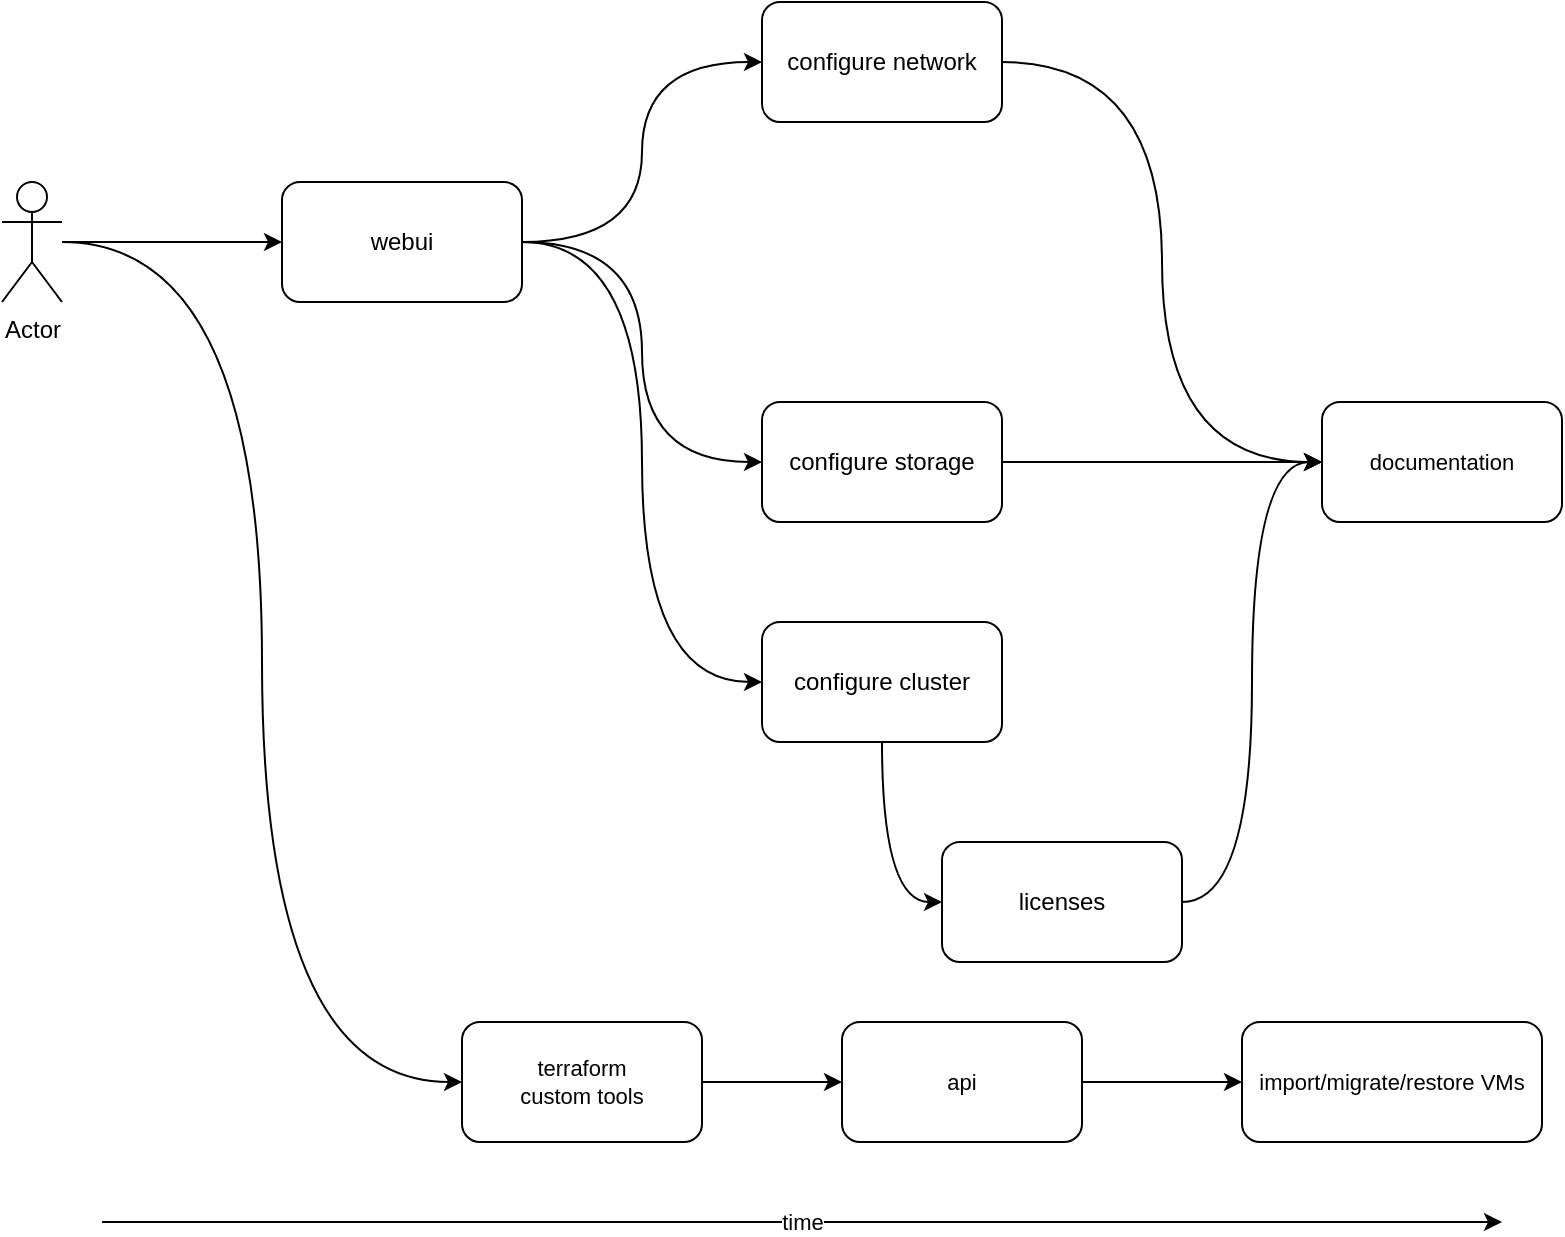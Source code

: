 <mxfile version="26.2.8">
  <diagram name="Page-1" id="UtJG24X-G9qoI7SqbQsM">
    <mxGraphModel dx="1428" dy="889" grid="1" gridSize="10" guides="1" tooltips="1" connect="1" arrows="1" fold="1" page="1" pageScale="1" pageWidth="850" pageHeight="1100" math="0" shadow="0">
      <root>
        <mxCell id="0" />
        <mxCell id="1" parent="0" />
        <mxCell id="PWvA_KgVML7pC1nfC60F-10" style="edgeStyle=orthogonalEdgeStyle;rounded=0;orthogonalLoop=1;jettySize=auto;html=1;entryX=0;entryY=0.5;entryDx=0;entryDy=0;curved=1;" edge="1" parent="1" source="PWvA_KgVML7pC1nfC60F-1" target="PWvA_KgVML7pC1nfC60F-2">
          <mxGeometry relative="1" as="geometry" />
        </mxCell>
        <mxCell id="PWvA_KgVML7pC1nfC60F-35" style="edgeStyle=orthogonalEdgeStyle;shape=connector;curved=1;rounded=0;orthogonalLoop=1;jettySize=auto;html=1;entryX=0;entryY=0.5;entryDx=0;entryDy=0;strokeColor=default;align=center;verticalAlign=middle;fontFamily=Helvetica;fontSize=11;fontColor=default;labelBackgroundColor=default;endArrow=classic;" edge="1" parent="1" source="PWvA_KgVML7pC1nfC60F-1" target="PWvA_KgVML7pC1nfC60F-32">
          <mxGeometry relative="1" as="geometry" />
        </mxCell>
        <mxCell id="PWvA_KgVML7pC1nfC60F-1" value="Actor" style="shape=umlActor;verticalLabelPosition=bottom;verticalAlign=top;html=1;outlineConnect=0;" vertex="1" parent="1">
          <mxGeometry x="40" y="380" width="30" height="60" as="geometry" />
        </mxCell>
        <mxCell id="PWvA_KgVML7pC1nfC60F-11" style="edgeStyle=orthogonalEdgeStyle;shape=connector;curved=1;rounded=0;orthogonalLoop=1;jettySize=auto;html=1;entryX=0;entryY=0.5;entryDx=0;entryDy=0;strokeColor=default;align=center;verticalAlign=middle;fontFamily=Helvetica;fontSize=11;fontColor=default;labelBackgroundColor=default;endArrow=classic;" edge="1" parent="1" source="PWvA_KgVML7pC1nfC60F-2" target="PWvA_KgVML7pC1nfC60F-3">
          <mxGeometry relative="1" as="geometry" />
        </mxCell>
        <mxCell id="PWvA_KgVML7pC1nfC60F-12" style="edgeStyle=orthogonalEdgeStyle;shape=connector;curved=1;rounded=0;orthogonalLoop=1;jettySize=auto;html=1;entryX=0;entryY=0.5;entryDx=0;entryDy=0;strokeColor=default;align=center;verticalAlign=middle;fontFamily=Helvetica;fontSize=11;fontColor=default;labelBackgroundColor=default;endArrow=classic;" edge="1" parent="1" source="PWvA_KgVML7pC1nfC60F-2" target="PWvA_KgVML7pC1nfC60F-4">
          <mxGeometry relative="1" as="geometry" />
        </mxCell>
        <mxCell id="PWvA_KgVML7pC1nfC60F-13" style="edgeStyle=orthogonalEdgeStyle;shape=connector;curved=1;rounded=0;orthogonalLoop=1;jettySize=auto;html=1;entryX=0;entryY=0.5;entryDx=0;entryDy=0;strokeColor=default;align=center;verticalAlign=middle;fontFamily=Helvetica;fontSize=11;fontColor=default;labelBackgroundColor=default;endArrow=classic;" edge="1" parent="1" source="PWvA_KgVML7pC1nfC60F-2" target="PWvA_KgVML7pC1nfC60F-5">
          <mxGeometry relative="1" as="geometry" />
        </mxCell>
        <mxCell id="PWvA_KgVML7pC1nfC60F-2" value="webui" style="rounded=1;whiteSpace=wrap;html=1;" vertex="1" parent="1">
          <mxGeometry x="180" y="380" width="120" height="60" as="geometry" />
        </mxCell>
        <mxCell id="PWvA_KgVML7pC1nfC60F-14" style="edgeStyle=orthogonalEdgeStyle;shape=connector;curved=1;rounded=0;orthogonalLoop=1;jettySize=auto;html=1;entryX=0;entryY=0.5;entryDx=0;entryDy=0;strokeColor=default;align=center;verticalAlign=middle;fontFamily=Helvetica;fontSize=11;fontColor=default;labelBackgroundColor=default;endArrow=classic;" edge="1" parent="1" source="PWvA_KgVML7pC1nfC60F-3" target="PWvA_KgVML7pC1nfC60F-17">
          <mxGeometry relative="1" as="geometry">
            <mxPoint x="570" y="320" as="targetPoint" />
          </mxGeometry>
        </mxCell>
        <mxCell id="PWvA_KgVML7pC1nfC60F-3" value="configure network" style="rounded=1;whiteSpace=wrap;html=1;" vertex="1" parent="1">
          <mxGeometry x="420" y="290" width="120" height="60" as="geometry" />
        </mxCell>
        <mxCell id="PWvA_KgVML7pC1nfC60F-19" style="edgeStyle=orthogonalEdgeStyle;shape=connector;curved=1;rounded=0;orthogonalLoop=1;jettySize=auto;html=1;strokeColor=default;align=center;verticalAlign=middle;fontFamily=Helvetica;fontSize=11;fontColor=default;labelBackgroundColor=default;endArrow=classic;entryX=0;entryY=0.5;entryDx=0;entryDy=0;" edge="1" parent="1" source="PWvA_KgVML7pC1nfC60F-4" target="PWvA_KgVML7pC1nfC60F-17">
          <mxGeometry relative="1" as="geometry">
            <mxPoint x="690" y="550" as="targetPoint" />
          </mxGeometry>
        </mxCell>
        <mxCell id="PWvA_KgVML7pC1nfC60F-4" value="configure storage" style="rounded=1;whiteSpace=wrap;html=1;" vertex="1" parent="1">
          <mxGeometry x="420" y="490" width="120" height="60" as="geometry" />
        </mxCell>
        <mxCell id="PWvA_KgVML7pC1nfC60F-16" style="edgeStyle=orthogonalEdgeStyle;shape=connector;curved=1;rounded=0;orthogonalLoop=1;jettySize=auto;html=1;entryX=0;entryY=0.5;entryDx=0;entryDy=0;strokeColor=default;align=center;verticalAlign=middle;fontFamily=Helvetica;fontSize=11;fontColor=default;labelBackgroundColor=default;endArrow=classic;" edge="1" parent="1" source="PWvA_KgVML7pC1nfC60F-5" target="PWvA_KgVML7pC1nfC60F-6">
          <mxGeometry relative="1" as="geometry" />
        </mxCell>
        <mxCell id="PWvA_KgVML7pC1nfC60F-5" value="configure cluster" style="rounded=1;whiteSpace=wrap;html=1;" vertex="1" parent="1">
          <mxGeometry x="420" y="600" width="120" height="60" as="geometry" />
        </mxCell>
        <mxCell id="PWvA_KgVML7pC1nfC60F-18" style="edgeStyle=orthogonalEdgeStyle;shape=connector;curved=1;rounded=0;orthogonalLoop=1;jettySize=auto;html=1;entryX=0;entryY=0.5;entryDx=0;entryDy=0;strokeColor=default;align=center;verticalAlign=middle;fontFamily=Helvetica;fontSize=11;fontColor=default;labelBackgroundColor=default;endArrow=classic;" edge="1" parent="1" source="PWvA_KgVML7pC1nfC60F-6" target="PWvA_KgVML7pC1nfC60F-17">
          <mxGeometry relative="1" as="geometry" />
        </mxCell>
        <mxCell id="PWvA_KgVML7pC1nfC60F-6" value="licenses" style="rounded=1;whiteSpace=wrap;html=1;" vertex="1" parent="1">
          <mxGeometry x="510" y="710" width="120" height="60" as="geometry" />
        </mxCell>
        <mxCell id="PWvA_KgVML7pC1nfC60F-17" value="documentation" style="rounded=1;whiteSpace=wrap;html=1;fontFamily=Helvetica;fontSize=11;fontColor=default;labelBackgroundColor=default;" vertex="1" parent="1">
          <mxGeometry x="700" y="490" width="120" height="60" as="geometry" />
        </mxCell>
        <mxCell id="PWvA_KgVML7pC1nfC60F-24" value="import/migrate/restore VMs" style="rounded=1;whiteSpace=wrap;html=1;fontFamily=Helvetica;fontSize=11;fontColor=default;labelBackgroundColor=default;" vertex="1" parent="1">
          <mxGeometry x="660" y="800" width="150" height="60" as="geometry" />
        </mxCell>
        <mxCell id="PWvA_KgVML7pC1nfC60F-30" value="time" style="edgeStyle=none;orthogonalLoop=1;jettySize=auto;html=1;rounded=0;strokeColor=default;align=center;verticalAlign=middle;fontFamily=Helvetica;fontSize=11;fontColor=default;labelBackgroundColor=default;endArrow=classic;curved=1;" edge="1" parent="1">
          <mxGeometry width="100" relative="1" as="geometry">
            <mxPoint x="90" y="900" as="sourcePoint" />
            <mxPoint x="790" y="900" as="targetPoint" />
            <Array as="points" />
          </mxGeometry>
        </mxCell>
        <mxCell id="PWvA_KgVML7pC1nfC60F-34" style="edgeStyle=orthogonalEdgeStyle;shape=connector;curved=1;rounded=0;orthogonalLoop=1;jettySize=auto;html=1;exitX=1;exitY=0.5;exitDx=0;exitDy=0;entryX=0;entryY=0.5;entryDx=0;entryDy=0;strokeColor=default;align=center;verticalAlign=middle;fontFamily=Helvetica;fontSize=11;fontColor=default;labelBackgroundColor=default;endArrow=classic;" edge="1" parent="1" source="PWvA_KgVML7pC1nfC60F-31" target="PWvA_KgVML7pC1nfC60F-24">
          <mxGeometry relative="1" as="geometry" />
        </mxCell>
        <mxCell id="PWvA_KgVML7pC1nfC60F-31" value="api" style="rounded=1;whiteSpace=wrap;html=1;fontFamily=Helvetica;fontSize=11;fontColor=default;labelBackgroundColor=default;" vertex="1" parent="1">
          <mxGeometry x="460" y="800" width="120" height="60" as="geometry" />
        </mxCell>
        <mxCell id="PWvA_KgVML7pC1nfC60F-36" style="edgeStyle=orthogonalEdgeStyle;shape=connector;curved=1;rounded=0;orthogonalLoop=1;jettySize=auto;html=1;exitX=1;exitY=0.5;exitDx=0;exitDy=0;strokeColor=default;align=center;verticalAlign=middle;fontFamily=Helvetica;fontSize=11;fontColor=default;labelBackgroundColor=default;endArrow=classic;" edge="1" parent="1" source="PWvA_KgVML7pC1nfC60F-32" target="PWvA_KgVML7pC1nfC60F-31">
          <mxGeometry relative="1" as="geometry" />
        </mxCell>
        <mxCell id="PWvA_KgVML7pC1nfC60F-32" value="&lt;div&gt;terraform&lt;/div&gt;&lt;div&gt;custom tools&lt;/div&gt;" style="rounded=1;whiteSpace=wrap;html=1;fontFamily=Helvetica;fontSize=11;fontColor=default;labelBackgroundColor=default;" vertex="1" parent="1">
          <mxGeometry x="270" y="800" width="120" height="60" as="geometry" />
        </mxCell>
      </root>
    </mxGraphModel>
  </diagram>
</mxfile>
